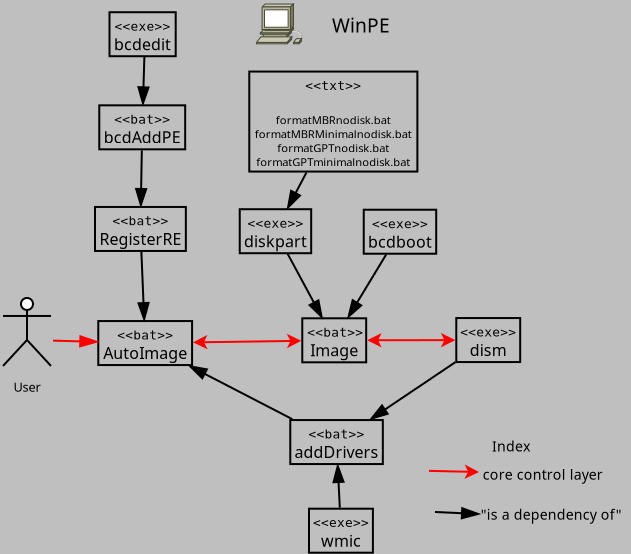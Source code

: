 <?xml version="1.0" encoding="UTF-8"?>
<dia:diagram xmlns:dia="http://www.lysator.liu.se/~alla/dia/">
  <dia:layer name="Background" visible="true" active="true">
    <dia:object type="UML - Class" version="0" id="O0">
      <dia:attribute name="obj_pos">
        <dia:point val="-3.695,11.477"/>
      </dia:attribute>
      <dia:attribute name="obj_bb">
        <dia:rectangle val="-3.745,11.428;-0.45,13.727"/>
      </dia:attribute>
      <dia:attribute name="elem_corner">
        <dia:point val="-3.695,11.477"/>
      </dia:attribute>
      <dia:attribute name="elem_width">
        <dia:real val="3.195"/>
      </dia:attribute>
      <dia:attribute name="elem_height">
        <dia:real val="2.2"/>
      </dia:attribute>
      <dia:attribute name="name">
        <dia:string>#Image#</dia:string>
      </dia:attribute>
      <dia:attribute name="stereotype">
        <dia:string>#bat#</dia:string>
      </dia:attribute>
      <dia:attribute name="comment">
        <dia:string>#comment#</dia:string>
      </dia:attribute>
      <dia:attribute name="abstract">
        <dia:boolean val="true"/>
      </dia:attribute>
      <dia:attribute name="suppress_attributes">
        <dia:boolean val="false"/>
      </dia:attribute>
      <dia:attribute name="suppress_operations">
        <dia:boolean val="false"/>
      </dia:attribute>
      <dia:attribute name="visible_attributes">
        <dia:boolean val="false"/>
      </dia:attribute>
      <dia:attribute name="visible_operations">
        <dia:boolean val="false"/>
      </dia:attribute>
      <dia:attribute name="visible_comments">
        <dia:boolean val="false"/>
      </dia:attribute>
      <dia:attribute name="wrap_operations">
        <dia:boolean val="false"/>
      </dia:attribute>
      <dia:attribute name="wrap_after_char">
        <dia:int val="40"/>
      </dia:attribute>
      <dia:attribute name="comment_line_length">
        <dia:int val="17"/>
      </dia:attribute>
      <dia:attribute name="comment_tagging">
        <dia:boolean val="false"/>
      </dia:attribute>
      <dia:attribute name="line_width">
        <dia:real val="0.1"/>
      </dia:attribute>
      <dia:attribute name="line_color">
        <dia:color val="#000000"/>
      </dia:attribute>
      <dia:attribute name="fill_color">
        <dia:color val="#bfbfbf"/>
      </dia:attribute>
      <dia:attribute name="text_color">
        <dia:color val="#000000"/>
      </dia:attribute>
      <dia:attribute name="normal_font">
        <dia:font family="monospace" style="0" name="Courier"/>
      </dia:attribute>
      <dia:attribute name="abstract_font">
        <dia:font family="monospace" style="0" name="Courier"/>
      </dia:attribute>
      <dia:attribute name="polymorphic_font">
        <dia:font family="monospace" style="0" name="Courier"/>
      </dia:attribute>
      <dia:attribute name="classname_font">
        <dia:font family="sans" style="80" name="Helvetica-Bold"/>
      </dia:attribute>
      <dia:attribute name="abstract_classname_font">
        <dia:font family="sans" style="0" name="Helvetica"/>
      </dia:attribute>
      <dia:attribute name="comment_font">
        <dia:font family="sans" style="0" name="Helvetica"/>
      </dia:attribute>
      <dia:attribute name="normal_font_height">
        <dia:real val="0.8"/>
      </dia:attribute>
      <dia:attribute name="polymorphic_font_height">
        <dia:real val="0.8"/>
      </dia:attribute>
      <dia:attribute name="abstract_font_height">
        <dia:real val="0.8"/>
      </dia:attribute>
      <dia:attribute name="classname_font_height">
        <dia:real val="1"/>
      </dia:attribute>
      <dia:attribute name="abstract_classname_font_height">
        <dia:real val="1"/>
      </dia:attribute>
      <dia:attribute name="comment_font_height">
        <dia:real val="0.7"/>
      </dia:attribute>
      <dia:attribute name="attributes"/>
      <dia:attribute name="operations"/>
      <dia:attribute name="template">
        <dia:boolean val="false"/>
      </dia:attribute>
      <dia:attribute name="templates"/>
    </dia:object>
    <dia:object type="UML - Class" version="0" id="O1">
      <dia:attribute name="obj_pos">
        <dia:point val="-13.895,11.615"/>
      </dia:attribute>
      <dia:attribute name="obj_bb">
        <dia:rectangle val="-13.945,11.565;-8.982,13.865"/>
      </dia:attribute>
      <dia:attribute name="elem_corner">
        <dia:point val="-13.895,11.615"/>
      </dia:attribute>
      <dia:attribute name="elem_width">
        <dia:real val="4.862"/>
      </dia:attribute>
      <dia:attribute name="elem_height">
        <dia:real val="2.2"/>
      </dia:attribute>
      <dia:attribute name="name">
        <dia:string>#AutoImage#</dia:string>
      </dia:attribute>
      <dia:attribute name="stereotype">
        <dia:string>#bat#</dia:string>
      </dia:attribute>
      <dia:attribute name="comment">
        <dia:string>#comment#</dia:string>
      </dia:attribute>
      <dia:attribute name="abstract">
        <dia:boolean val="true"/>
      </dia:attribute>
      <dia:attribute name="suppress_attributes">
        <dia:boolean val="false"/>
      </dia:attribute>
      <dia:attribute name="suppress_operations">
        <dia:boolean val="false"/>
      </dia:attribute>
      <dia:attribute name="visible_attributes">
        <dia:boolean val="false"/>
      </dia:attribute>
      <dia:attribute name="visible_operations">
        <dia:boolean val="false"/>
      </dia:attribute>
      <dia:attribute name="visible_comments">
        <dia:boolean val="false"/>
      </dia:attribute>
      <dia:attribute name="wrap_operations">
        <dia:boolean val="false"/>
      </dia:attribute>
      <dia:attribute name="wrap_after_char">
        <dia:int val="40"/>
      </dia:attribute>
      <dia:attribute name="comment_line_length">
        <dia:int val="17"/>
      </dia:attribute>
      <dia:attribute name="comment_tagging">
        <dia:boolean val="false"/>
      </dia:attribute>
      <dia:attribute name="line_width">
        <dia:real val="0.1"/>
      </dia:attribute>
      <dia:attribute name="line_color">
        <dia:color val="#000000"/>
      </dia:attribute>
      <dia:attribute name="fill_color">
        <dia:color val="#bfbfbf"/>
      </dia:attribute>
      <dia:attribute name="text_color">
        <dia:color val="#000000"/>
      </dia:attribute>
      <dia:attribute name="normal_font">
        <dia:font family="monospace" style="0" name="Courier"/>
      </dia:attribute>
      <dia:attribute name="abstract_font">
        <dia:font family="monospace" style="0" name="Courier"/>
      </dia:attribute>
      <dia:attribute name="polymorphic_font">
        <dia:font family="monospace" style="0" name="Courier"/>
      </dia:attribute>
      <dia:attribute name="classname_font">
        <dia:font family="sans" style="80" name="Helvetica-Bold"/>
      </dia:attribute>
      <dia:attribute name="abstract_classname_font">
        <dia:font family="sans" style="0" name="Helvetica"/>
      </dia:attribute>
      <dia:attribute name="comment_font">
        <dia:font family="sans" style="0" name="Helvetica"/>
      </dia:attribute>
      <dia:attribute name="normal_font_height">
        <dia:real val="0.8"/>
      </dia:attribute>
      <dia:attribute name="polymorphic_font_height">
        <dia:real val="0.8"/>
      </dia:attribute>
      <dia:attribute name="abstract_font_height">
        <dia:real val="0.8"/>
      </dia:attribute>
      <dia:attribute name="classname_font_height">
        <dia:real val="1"/>
      </dia:attribute>
      <dia:attribute name="abstract_classname_font_height">
        <dia:real val="1"/>
      </dia:attribute>
      <dia:attribute name="comment_font_height">
        <dia:real val="0.7"/>
      </dia:attribute>
      <dia:attribute name="attributes"/>
      <dia:attribute name="operations"/>
      <dia:attribute name="template">
        <dia:boolean val="false"/>
      </dia:attribute>
      <dia:attribute name="templates"/>
    </dia:object>
    <dia:object type="UML - Class" version="0" id="O2">
      <dia:attribute name="obj_pos">
        <dia:point val="-13.845,0.828"/>
      </dia:attribute>
      <dia:attribute name="obj_bb">
        <dia:rectangle val="-13.895,0.777;-9.29,3.078"/>
      </dia:attribute>
      <dia:attribute name="elem_corner">
        <dia:point val="-13.845,0.828"/>
      </dia:attribute>
      <dia:attribute name="elem_width">
        <dia:real val="4.505"/>
      </dia:attribute>
      <dia:attribute name="elem_height">
        <dia:real val="2.2"/>
      </dia:attribute>
      <dia:attribute name="name">
        <dia:string>#bcdAddPE#</dia:string>
      </dia:attribute>
      <dia:attribute name="stereotype">
        <dia:string>#bat#</dia:string>
      </dia:attribute>
      <dia:attribute name="comment">
        <dia:string>#comment#</dia:string>
      </dia:attribute>
      <dia:attribute name="abstract">
        <dia:boolean val="true"/>
      </dia:attribute>
      <dia:attribute name="suppress_attributes">
        <dia:boolean val="false"/>
      </dia:attribute>
      <dia:attribute name="suppress_operations">
        <dia:boolean val="false"/>
      </dia:attribute>
      <dia:attribute name="visible_attributes">
        <dia:boolean val="false"/>
      </dia:attribute>
      <dia:attribute name="visible_operations">
        <dia:boolean val="false"/>
      </dia:attribute>
      <dia:attribute name="visible_comments">
        <dia:boolean val="false"/>
      </dia:attribute>
      <dia:attribute name="wrap_operations">
        <dia:boolean val="false"/>
      </dia:attribute>
      <dia:attribute name="wrap_after_char">
        <dia:int val="40"/>
      </dia:attribute>
      <dia:attribute name="comment_line_length">
        <dia:int val="17"/>
      </dia:attribute>
      <dia:attribute name="comment_tagging">
        <dia:boolean val="false"/>
      </dia:attribute>
      <dia:attribute name="line_width">
        <dia:real val="0.1"/>
      </dia:attribute>
      <dia:attribute name="line_color">
        <dia:color val="#000000"/>
      </dia:attribute>
      <dia:attribute name="fill_color">
        <dia:color val="#bfbfbf"/>
      </dia:attribute>
      <dia:attribute name="text_color">
        <dia:color val="#000000"/>
      </dia:attribute>
      <dia:attribute name="normal_font">
        <dia:font family="monospace" style="0" name="Courier"/>
      </dia:attribute>
      <dia:attribute name="abstract_font">
        <dia:font family="monospace" style="0" name="Courier"/>
      </dia:attribute>
      <dia:attribute name="polymorphic_font">
        <dia:font family="monospace" style="0" name="Courier"/>
      </dia:attribute>
      <dia:attribute name="classname_font">
        <dia:font family="sans" style="80" name="Helvetica-Bold"/>
      </dia:attribute>
      <dia:attribute name="abstract_classname_font">
        <dia:font family="sans" style="0" name="Helvetica"/>
      </dia:attribute>
      <dia:attribute name="comment_font">
        <dia:font family="sans" style="0" name="Helvetica"/>
      </dia:attribute>
      <dia:attribute name="normal_font_height">
        <dia:real val="0.8"/>
      </dia:attribute>
      <dia:attribute name="polymorphic_font_height">
        <dia:real val="0.8"/>
      </dia:attribute>
      <dia:attribute name="abstract_font_height">
        <dia:real val="0.8"/>
      </dia:attribute>
      <dia:attribute name="classname_font_height">
        <dia:real val="1"/>
      </dia:attribute>
      <dia:attribute name="abstract_classname_font_height">
        <dia:real val="1"/>
      </dia:attribute>
      <dia:attribute name="comment_font_height">
        <dia:real val="0.7"/>
      </dia:attribute>
      <dia:attribute name="attributes"/>
      <dia:attribute name="operations"/>
      <dia:attribute name="template">
        <dia:boolean val="false"/>
      </dia:attribute>
      <dia:attribute name="templates"/>
    </dia:object>
    <dia:object type="UML - Class" version="0" id="O3">
      <dia:attribute name="obj_pos">
        <dia:point val="-6.345,-0.86"/>
      </dia:attribute>
      <dia:attribute name="obj_bb">
        <dia:rectangle val="-6.395,-0.91;2.45,4.19"/>
      </dia:attribute>
      <dia:attribute name="elem_corner">
        <dia:point val="-6.345,-0.86"/>
      </dia:attribute>
      <dia:attribute name="elem_width">
        <dia:real val="8.745"/>
      </dia:attribute>
      <dia:attribute name="elem_height">
        <dia:real val="5"/>
      </dia:attribute>
      <dia:attribute name="name">
        <dia:string>##</dia:string>
      </dia:attribute>
      <dia:attribute name="stereotype">
        <dia:string>#txt#</dia:string>
      </dia:attribute>
      <dia:attribute name="comment">
        <dia:string>#formatMBRnodisk.bat
formatMBRMinimalnodisk.bat
formatGPTnodisk.bat
formatGPTminimalnodisk.bat#</dia:string>
      </dia:attribute>
      <dia:attribute name="abstract">
        <dia:boolean val="true"/>
      </dia:attribute>
      <dia:attribute name="suppress_attributes">
        <dia:boolean val="false"/>
      </dia:attribute>
      <dia:attribute name="suppress_operations">
        <dia:boolean val="false"/>
      </dia:attribute>
      <dia:attribute name="visible_attributes">
        <dia:boolean val="false"/>
      </dia:attribute>
      <dia:attribute name="visible_operations">
        <dia:boolean val="false"/>
      </dia:attribute>
      <dia:attribute name="visible_comments">
        <dia:boolean val="true"/>
      </dia:attribute>
      <dia:attribute name="wrap_operations">
        <dia:boolean val="false"/>
      </dia:attribute>
      <dia:attribute name="wrap_after_char">
        <dia:int val="40"/>
      </dia:attribute>
      <dia:attribute name="comment_line_length">
        <dia:int val="30"/>
      </dia:attribute>
      <dia:attribute name="comment_tagging">
        <dia:boolean val="false"/>
      </dia:attribute>
      <dia:attribute name="line_width">
        <dia:real val="0.1"/>
      </dia:attribute>
      <dia:attribute name="line_color">
        <dia:color val="#000000"/>
      </dia:attribute>
      <dia:attribute name="fill_color">
        <dia:color val="#bfbfbf"/>
      </dia:attribute>
      <dia:attribute name="text_color">
        <dia:color val="#000000"/>
      </dia:attribute>
      <dia:attribute name="normal_font">
        <dia:font family="monospace" style="0" name="Courier"/>
      </dia:attribute>
      <dia:attribute name="abstract_font">
        <dia:font family="monospace" style="0" name="Courier"/>
      </dia:attribute>
      <dia:attribute name="polymorphic_font">
        <dia:font family="monospace" style="0" name="Courier"/>
      </dia:attribute>
      <dia:attribute name="classname_font">
        <dia:font family="sans" style="80" name="Helvetica-Bold"/>
      </dia:attribute>
      <dia:attribute name="abstract_classname_font">
        <dia:font family="sans" style="0" name="Helvetica"/>
      </dia:attribute>
      <dia:attribute name="comment_font">
        <dia:font family="sans" style="0" name="Helvetica"/>
      </dia:attribute>
      <dia:attribute name="normal_font_height">
        <dia:real val="0.8"/>
      </dia:attribute>
      <dia:attribute name="polymorphic_font_height">
        <dia:real val="0.8"/>
      </dia:attribute>
      <dia:attribute name="abstract_font_height">
        <dia:real val="0.8"/>
      </dia:attribute>
      <dia:attribute name="classname_font_height">
        <dia:real val="1"/>
      </dia:attribute>
      <dia:attribute name="abstract_classname_font_height">
        <dia:real val="1"/>
      </dia:attribute>
      <dia:attribute name="comment_font_height">
        <dia:real val="0.7"/>
      </dia:attribute>
      <dia:attribute name="attributes"/>
      <dia:attribute name="operations"/>
      <dia:attribute name="template">
        <dia:boolean val="false"/>
      </dia:attribute>
      <dia:attribute name="templates"/>
    </dia:object>
    <dia:object type="UML - Class" version="0" id="O4">
      <dia:attribute name="obj_pos">
        <dia:point val="-4.295,16.565"/>
      </dia:attribute>
      <dia:attribute name="obj_bb">
        <dia:rectangle val="-4.345,16.515;0.64,18.815"/>
      </dia:attribute>
      <dia:attribute name="elem_corner">
        <dia:point val="-4.295,16.565"/>
      </dia:attribute>
      <dia:attribute name="elem_width">
        <dia:real val="4.885"/>
      </dia:attribute>
      <dia:attribute name="elem_height">
        <dia:real val="2.2"/>
      </dia:attribute>
      <dia:attribute name="name">
        <dia:string>#addDrivers#</dia:string>
      </dia:attribute>
      <dia:attribute name="stereotype">
        <dia:string>#bat#</dia:string>
      </dia:attribute>
      <dia:attribute name="comment">
        <dia:string>#comment#</dia:string>
      </dia:attribute>
      <dia:attribute name="abstract">
        <dia:boolean val="true"/>
      </dia:attribute>
      <dia:attribute name="suppress_attributes">
        <dia:boolean val="false"/>
      </dia:attribute>
      <dia:attribute name="suppress_operations">
        <dia:boolean val="false"/>
      </dia:attribute>
      <dia:attribute name="visible_attributes">
        <dia:boolean val="false"/>
      </dia:attribute>
      <dia:attribute name="visible_operations">
        <dia:boolean val="false"/>
      </dia:attribute>
      <dia:attribute name="visible_comments">
        <dia:boolean val="false"/>
      </dia:attribute>
      <dia:attribute name="wrap_operations">
        <dia:boolean val="false"/>
      </dia:attribute>
      <dia:attribute name="wrap_after_char">
        <dia:int val="40"/>
      </dia:attribute>
      <dia:attribute name="comment_line_length">
        <dia:int val="17"/>
      </dia:attribute>
      <dia:attribute name="comment_tagging">
        <dia:boolean val="false"/>
      </dia:attribute>
      <dia:attribute name="line_width">
        <dia:real val="0.1"/>
      </dia:attribute>
      <dia:attribute name="line_color">
        <dia:color val="#000000"/>
      </dia:attribute>
      <dia:attribute name="fill_color">
        <dia:color val="#bfbfbf"/>
      </dia:attribute>
      <dia:attribute name="text_color">
        <dia:color val="#000000"/>
      </dia:attribute>
      <dia:attribute name="normal_font">
        <dia:font family="monospace" style="0" name="Courier"/>
      </dia:attribute>
      <dia:attribute name="abstract_font">
        <dia:font family="monospace" style="0" name="Courier"/>
      </dia:attribute>
      <dia:attribute name="polymorphic_font">
        <dia:font family="monospace" style="0" name="Courier"/>
      </dia:attribute>
      <dia:attribute name="classname_font">
        <dia:font family="sans" style="80" name="Helvetica-Bold"/>
      </dia:attribute>
      <dia:attribute name="abstract_classname_font">
        <dia:font family="sans" style="0" name="Helvetica"/>
      </dia:attribute>
      <dia:attribute name="comment_font">
        <dia:font family="sans" style="0" name="Helvetica"/>
      </dia:attribute>
      <dia:attribute name="normal_font_height">
        <dia:real val="0.8"/>
      </dia:attribute>
      <dia:attribute name="polymorphic_font_height">
        <dia:real val="0.8"/>
      </dia:attribute>
      <dia:attribute name="abstract_font_height">
        <dia:real val="0.8"/>
      </dia:attribute>
      <dia:attribute name="classname_font_height">
        <dia:real val="1"/>
      </dia:attribute>
      <dia:attribute name="abstract_classname_font_height">
        <dia:real val="1"/>
      </dia:attribute>
      <dia:attribute name="comment_font_height">
        <dia:real val="0.7"/>
      </dia:attribute>
      <dia:attribute name="attributes"/>
      <dia:attribute name="operations"/>
      <dia:attribute name="template">
        <dia:boolean val="false"/>
      </dia:attribute>
      <dia:attribute name="templates"/>
    </dia:object>
    <dia:object type="UML - Class" version="0" id="O5">
      <dia:attribute name="obj_pos">
        <dia:point val="4.005,11.465"/>
      </dia:attribute>
      <dia:attribute name="obj_bb">
        <dia:rectangle val="3.955,11.415;7.25,13.715"/>
      </dia:attribute>
      <dia:attribute name="elem_corner">
        <dia:point val="4.005,11.465"/>
      </dia:attribute>
      <dia:attribute name="elem_width">
        <dia:real val="3.195"/>
      </dia:attribute>
      <dia:attribute name="elem_height">
        <dia:real val="2.2"/>
      </dia:attribute>
      <dia:attribute name="name">
        <dia:string>#dism#</dia:string>
      </dia:attribute>
      <dia:attribute name="stereotype">
        <dia:string>#exe#</dia:string>
      </dia:attribute>
      <dia:attribute name="comment">
        <dia:string>##</dia:string>
      </dia:attribute>
      <dia:attribute name="abstract">
        <dia:boolean val="true"/>
      </dia:attribute>
      <dia:attribute name="suppress_attributes">
        <dia:boolean val="false"/>
      </dia:attribute>
      <dia:attribute name="suppress_operations">
        <dia:boolean val="false"/>
      </dia:attribute>
      <dia:attribute name="visible_attributes">
        <dia:boolean val="false"/>
      </dia:attribute>
      <dia:attribute name="visible_operations">
        <dia:boolean val="false"/>
      </dia:attribute>
      <dia:attribute name="visible_comments">
        <dia:boolean val="false"/>
      </dia:attribute>
      <dia:attribute name="wrap_operations">
        <dia:boolean val="false"/>
      </dia:attribute>
      <dia:attribute name="wrap_after_char">
        <dia:int val="40"/>
      </dia:attribute>
      <dia:attribute name="comment_line_length">
        <dia:int val="17"/>
      </dia:attribute>
      <dia:attribute name="comment_tagging">
        <dia:boolean val="false"/>
      </dia:attribute>
      <dia:attribute name="line_width">
        <dia:real val="0.1"/>
      </dia:attribute>
      <dia:attribute name="line_color">
        <dia:color val="#000000"/>
      </dia:attribute>
      <dia:attribute name="fill_color">
        <dia:color val="#bfbfbf"/>
      </dia:attribute>
      <dia:attribute name="text_color">
        <dia:color val="#000000"/>
      </dia:attribute>
      <dia:attribute name="normal_font">
        <dia:font family="monospace" style="0" name="Courier"/>
      </dia:attribute>
      <dia:attribute name="abstract_font">
        <dia:font family="monospace" style="0" name="Courier"/>
      </dia:attribute>
      <dia:attribute name="polymorphic_font">
        <dia:font family="monospace" style="0" name="Courier"/>
      </dia:attribute>
      <dia:attribute name="classname_font">
        <dia:font family="sans" style="80" name="Helvetica-Bold"/>
      </dia:attribute>
      <dia:attribute name="abstract_classname_font">
        <dia:font family="sans" style="0" name="Helvetica"/>
      </dia:attribute>
      <dia:attribute name="comment_font">
        <dia:font family="sans" style="0" name="Helvetica"/>
      </dia:attribute>
      <dia:attribute name="normal_font_height">
        <dia:real val="0.8"/>
      </dia:attribute>
      <dia:attribute name="polymorphic_font_height">
        <dia:real val="0.8"/>
      </dia:attribute>
      <dia:attribute name="abstract_font_height">
        <dia:real val="0.8"/>
      </dia:attribute>
      <dia:attribute name="classname_font_height">
        <dia:real val="1"/>
      </dia:attribute>
      <dia:attribute name="abstract_classname_font_height">
        <dia:real val="1"/>
      </dia:attribute>
      <dia:attribute name="comment_font_height">
        <dia:real val="0.7"/>
      </dia:attribute>
      <dia:attribute name="attributes"/>
      <dia:attribute name="operations"/>
      <dia:attribute name="template">
        <dia:boolean val="false"/>
      </dia:attribute>
      <dia:attribute name="templates"/>
    </dia:object>
    <dia:object type="UML - Message" version="0" id="O6">
      <dia:attribute name="obj_pos">
        <dia:point val="-4.077,16.519"/>
      </dia:attribute>
      <dia:attribute name="obj_bb">
        <dia:rectangle val="-9.467,13.482;-4.01,16.587"/>
      </dia:attribute>
      <dia:attribute name="meta">
        <dia:composite type="dict"/>
      </dia:attribute>
      <dia:attribute name="conn_endpoints">
        <dia:point val="-4.077,16.519"/>
        <dia:point val="-9.239,13.861"/>
      </dia:attribute>
      <dia:attribute name="text_colour">
        <dia:color val="#000000"/>
      </dia:attribute>
      <dia:attribute name="line_colour">
        <dia:color val="#000000"/>
      </dia:attribute>
      <dia:attribute name="text">
        <dia:string>##</dia:string>
      </dia:attribute>
      <dia:attribute name="type">
        <dia:enum val="0"/>
      </dia:attribute>
      <dia:attribute name="text_pos">
        <dia:point val="-6.658,15.69"/>
      </dia:attribute>
      <dia:connections>
        <dia:connection handle="0" to="O4" connection="8"/>
        <dia:connection handle="1" to="O1" connection="8"/>
      </dia:connections>
    </dia:object>
    <dia:object type="UML - Actor" version="0" id="O7">
      <dia:attribute name="obj_pos">
        <dia:point val="-17.459,12.56"/>
      </dia:attribute>
      <dia:attribute name="obj_bb">
        <dia:rectangle val="-18.759,9.81;-16.159,15.31"/>
      </dia:attribute>
      <dia:attribute name="meta">
        <dia:composite type="dict"/>
      </dia:attribute>
      <dia:attribute name="elem_corner">
        <dia:point val="-18.709,9.86"/>
      </dia:attribute>
      <dia:attribute name="elem_width">
        <dia:real val="2.5"/>
      </dia:attribute>
      <dia:attribute name="elem_height">
        <dia:real val="5.4"/>
      </dia:attribute>
      <dia:attribute name="line_width">
        <dia:real val="0.1"/>
      </dia:attribute>
      <dia:attribute name="line_colour">
        <dia:color val="#000000"/>
      </dia:attribute>
      <dia:attribute name="fill_colour">
        <dia:color val="#ffffff"/>
      </dia:attribute>
      <dia:attribute name="text">
        <dia:composite type="text">
          <dia:attribute name="string">
            <dia:string>#User#</dia:string>
          </dia:attribute>
          <dia:attribute name="font">
            <dia:font family="sans" style="0" name="Helvetica"/>
          </dia:attribute>
          <dia:attribute name="height">
            <dia:real val="0.8"/>
          </dia:attribute>
          <dia:attribute name="pos">
            <dia:point val="-17.459,15.055"/>
          </dia:attribute>
          <dia:attribute name="color">
            <dia:color val="#000000"/>
          </dia:attribute>
          <dia:attribute name="alignment">
            <dia:enum val="1"/>
          </dia:attribute>
        </dia:composite>
      </dia:attribute>
    </dia:object>
    <dia:object type="UML - Class" version="0" id="O8">
      <dia:attribute name="obj_pos">
        <dia:point val="-14.059,5.91"/>
      </dia:attribute>
      <dia:attribute name="obj_bb">
        <dia:rectangle val="-14.109,5.86;-9.119,8.16"/>
      </dia:attribute>
      <dia:attribute name="elem_corner">
        <dia:point val="-14.059,5.91"/>
      </dia:attribute>
      <dia:attribute name="elem_width">
        <dia:real val="4.89"/>
      </dia:attribute>
      <dia:attribute name="elem_height">
        <dia:real val="2.2"/>
      </dia:attribute>
      <dia:attribute name="name">
        <dia:string>#RegisterRE#</dia:string>
      </dia:attribute>
      <dia:attribute name="stereotype">
        <dia:string>#bat#</dia:string>
      </dia:attribute>
      <dia:attribute name="comment">
        <dia:string>#comment#</dia:string>
      </dia:attribute>
      <dia:attribute name="abstract">
        <dia:boolean val="true"/>
      </dia:attribute>
      <dia:attribute name="suppress_attributes">
        <dia:boolean val="false"/>
      </dia:attribute>
      <dia:attribute name="suppress_operations">
        <dia:boolean val="false"/>
      </dia:attribute>
      <dia:attribute name="visible_attributes">
        <dia:boolean val="false"/>
      </dia:attribute>
      <dia:attribute name="visible_operations">
        <dia:boolean val="false"/>
      </dia:attribute>
      <dia:attribute name="visible_comments">
        <dia:boolean val="false"/>
      </dia:attribute>
      <dia:attribute name="wrap_operations">
        <dia:boolean val="false"/>
      </dia:attribute>
      <dia:attribute name="wrap_after_char">
        <dia:int val="40"/>
      </dia:attribute>
      <dia:attribute name="comment_line_length">
        <dia:int val="17"/>
      </dia:attribute>
      <dia:attribute name="comment_tagging">
        <dia:boolean val="false"/>
      </dia:attribute>
      <dia:attribute name="line_width">
        <dia:real val="0.1"/>
      </dia:attribute>
      <dia:attribute name="line_color">
        <dia:color val="#000000"/>
      </dia:attribute>
      <dia:attribute name="fill_color">
        <dia:color val="#bfbfbf"/>
      </dia:attribute>
      <dia:attribute name="text_color">
        <dia:color val="#000000"/>
      </dia:attribute>
      <dia:attribute name="normal_font">
        <dia:font family="monospace" style="0" name="Courier"/>
      </dia:attribute>
      <dia:attribute name="abstract_font">
        <dia:font family="monospace" style="0" name="Courier"/>
      </dia:attribute>
      <dia:attribute name="polymorphic_font">
        <dia:font family="monospace" style="0" name="Courier"/>
      </dia:attribute>
      <dia:attribute name="classname_font">
        <dia:font family="sans" style="80" name="Helvetica-Bold"/>
      </dia:attribute>
      <dia:attribute name="abstract_classname_font">
        <dia:font family="sans" style="0" name="Helvetica"/>
      </dia:attribute>
      <dia:attribute name="comment_font">
        <dia:font family="sans" style="0" name="Helvetica"/>
      </dia:attribute>
      <dia:attribute name="normal_font_height">
        <dia:real val="0.8"/>
      </dia:attribute>
      <dia:attribute name="polymorphic_font_height">
        <dia:real val="0.8"/>
      </dia:attribute>
      <dia:attribute name="abstract_font_height">
        <dia:real val="0.8"/>
      </dia:attribute>
      <dia:attribute name="classname_font_height">
        <dia:real val="1"/>
      </dia:attribute>
      <dia:attribute name="abstract_classname_font_height">
        <dia:real val="1"/>
      </dia:attribute>
      <dia:attribute name="comment_font_height">
        <dia:real val="0.7"/>
      </dia:attribute>
      <dia:attribute name="attributes"/>
      <dia:attribute name="operations"/>
      <dia:attribute name="template">
        <dia:boolean val="false"/>
      </dia:attribute>
      <dia:attribute name="templates"/>
    </dia:object>
    <dia:object type="UML - Message" version="0" id="O9">
      <dia:attribute name="obj_pos">
        <dia:point val="-11.597,3.077"/>
      </dia:attribute>
      <dia:attribute name="obj_bb">
        <dia:rectangle val="-12.009,3.027;-11.069,5.912"/>
      </dia:attribute>
      <dia:attribute name="meta">
        <dia:composite type="dict"/>
      </dia:attribute>
      <dia:attribute name="conn_endpoints">
        <dia:point val="-11.597,3.077"/>
        <dia:point val="-11.609,5.86"/>
      </dia:attribute>
      <dia:attribute name="text_colour">
        <dia:color val="#000000"/>
      </dia:attribute>
      <dia:attribute name="line_colour">
        <dia:color val="#000000"/>
      </dia:attribute>
      <dia:attribute name="text">
        <dia:string>##</dia:string>
      </dia:attribute>
      <dia:attribute name="type">
        <dia:enum val="0"/>
      </dia:attribute>
      <dia:attribute name="text_pos">
        <dia:point val="-11.069,4.77"/>
      </dia:attribute>
      <dia:connections>
        <dia:connection handle="0" to="O2" connection="8"/>
        <dia:connection handle="1" to="O8" connection="8"/>
      </dia:connections>
    </dia:object>
    <dia:object type="UML - Message" version="0" id="O10">
      <dia:attribute name="obj_pos">
        <dia:point val="-11.584,8.159"/>
      </dia:attribute>
      <dia:attribute name="obj_bb">
        <dia:rectangle val="-11.895,8.108;-11.005,11.627"/>
      </dia:attribute>
      <dia:attribute name="meta">
        <dia:composite type="dict"/>
      </dia:attribute>
      <dia:attribute name="conn_endpoints">
        <dia:point val="-11.584,8.159"/>
        <dia:point val="-11.494,11.566"/>
      </dia:attribute>
      <dia:attribute name="text_colour">
        <dia:color val="#000000"/>
      </dia:attribute>
      <dia:attribute name="line_colour">
        <dia:color val="#000000"/>
      </dia:attribute>
      <dia:attribute name="text">
        <dia:string>##</dia:string>
      </dia:attribute>
      <dia:attribute name="type">
        <dia:enum val="0"/>
      </dia:attribute>
      <dia:attribute name="text_pos">
        <dia:point val="-11.005,10.163"/>
      </dia:attribute>
      <dia:connections>
        <dia:connection handle="0" to="O8" connection="8"/>
        <dia:connection handle="1" to="O1" connection="8"/>
      </dia:connections>
    </dia:object>
    <dia:object type="UML - Message" version="0" id="O11">
      <dia:attribute name="obj_pos">
        <dia:point val="-3.356,4.19"/>
      </dia:attribute>
      <dia:attribute name="obj_bb">
        <dia:rectangle val="-4.698,4.122;-3.288,6.207"/>
      </dia:attribute>
      <dia:attribute name="meta">
        <dia:composite type="dict"/>
      </dia:attribute>
      <dia:attribute name="conn_endpoints">
        <dia:point val="-3.356,4.19"/>
        <dia:point val="-4.323,5.973"/>
      </dia:attribute>
      <dia:attribute name="text_colour">
        <dia:color val="#000000"/>
      </dia:attribute>
      <dia:attribute name="line_colour">
        <dia:color val="#000000"/>
      </dia:attribute>
      <dia:attribute name="text">
        <dia:string>##</dia:string>
      </dia:attribute>
      <dia:attribute name="type">
        <dia:enum val="0"/>
      </dia:attribute>
      <dia:attribute name="text_pos">
        <dia:point val="-3.839,5.581"/>
      </dia:attribute>
      <dia:connections>
        <dia:connection handle="0" to="O3" connection="8"/>
        <dia:connection handle="1" to="O15" connection="8"/>
      </dia:connections>
    </dia:object>
    <dia:object type="UML - Message" version="0" id="O12">
      <dia:attribute name="obj_pos">
        <dia:point val="-16.159,12.594"/>
      </dia:attribute>
      <dia:attribute name="obj_bb">
        <dia:rectangle val="-16.21,12.25;-13.885,13.123"/>
      </dia:attribute>
      <dia:attribute name="meta">
        <dia:composite type="dict"/>
      </dia:attribute>
      <dia:attribute name="conn_endpoints">
        <dia:point val="-16.159,12.594"/>
        <dia:point val="-13.945,12.651"/>
      </dia:attribute>
      <dia:attribute name="text_colour">
        <dia:color val="#000000"/>
      </dia:attribute>
      <dia:attribute name="line_colour">
        <dia:color val="#ff0000"/>
      </dia:attribute>
      <dia:attribute name="text">
        <dia:string>##</dia:string>
      </dia:attribute>
      <dia:attribute name="type">
        <dia:enum val="0"/>
      </dia:attribute>
      <dia:attribute name="text_pos">
        <dia:point val="-14.518,12.923"/>
      </dia:attribute>
      <dia:connections>
        <dia:connection handle="0" to="O7" connection="8"/>
        <dia:connection handle="1" to="O1" connection="8"/>
      </dia:connections>
    </dia:object>
    <dia:object type="UML - Class" version="0" id="O13">
      <dia:attribute name="obj_pos">
        <dia:point val="-0.622,6.048"/>
      </dia:attribute>
      <dia:attribute name="obj_bb">
        <dia:rectangle val="-0.672,5.998;3.183,8.298"/>
      </dia:attribute>
      <dia:attribute name="elem_corner">
        <dia:point val="-0.622,6.048"/>
      </dia:attribute>
      <dia:attribute name="elem_width">
        <dia:real val="3.755"/>
      </dia:attribute>
      <dia:attribute name="elem_height">
        <dia:real val="2.2"/>
      </dia:attribute>
      <dia:attribute name="name">
        <dia:string>#bcdboot#</dia:string>
      </dia:attribute>
      <dia:attribute name="stereotype">
        <dia:string>#exe#</dia:string>
      </dia:attribute>
      <dia:attribute name="comment">
        <dia:string>##</dia:string>
      </dia:attribute>
      <dia:attribute name="abstract">
        <dia:boolean val="true"/>
      </dia:attribute>
      <dia:attribute name="suppress_attributes">
        <dia:boolean val="false"/>
      </dia:attribute>
      <dia:attribute name="suppress_operations">
        <dia:boolean val="false"/>
      </dia:attribute>
      <dia:attribute name="visible_attributes">
        <dia:boolean val="false"/>
      </dia:attribute>
      <dia:attribute name="visible_operations">
        <dia:boolean val="false"/>
      </dia:attribute>
      <dia:attribute name="visible_comments">
        <dia:boolean val="false"/>
      </dia:attribute>
      <dia:attribute name="wrap_operations">
        <dia:boolean val="false"/>
      </dia:attribute>
      <dia:attribute name="wrap_after_char">
        <dia:int val="40"/>
      </dia:attribute>
      <dia:attribute name="comment_line_length">
        <dia:int val="17"/>
      </dia:attribute>
      <dia:attribute name="comment_tagging">
        <dia:boolean val="false"/>
      </dia:attribute>
      <dia:attribute name="line_width">
        <dia:real val="0.1"/>
      </dia:attribute>
      <dia:attribute name="line_color">
        <dia:color val="#000000"/>
      </dia:attribute>
      <dia:attribute name="fill_color">
        <dia:color val="#bfbfbf"/>
      </dia:attribute>
      <dia:attribute name="text_color">
        <dia:color val="#000000"/>
      </dia:attribute>
      <dia:attribute name="normal_font">
        <dia:font family="monospace" style="0" name="Courier"/>
      </dia:attribute>
      <dia:attribute name="abstract_font">
        <dia:font family="monospace" style="0" name="Courier"/>
      </dia:attribute>
      <dia:attribute name="polymorphic_font">
        <dia:font family="monospace" style="0" name="Courier"/>
      </dia:attribute>
      <dia:attribute name="classname_font">
        <dia:font family="sans" style="80" name="Helvetica-Bold"/>
      </dia:attribute>
      <dia:attribute name="abstract_classname_font">
        <dia:font family="sans" style="0" name="Helvetica"/>
      </dia:attribute>
      <dia:attribute name="comment_font">
        <dia:font family="sans" style="0" name="Helvetica"/>
      </dia:attribute>
      <dia:attribute name="normal_font_height">
        <dia:real val="0.8"/>
      </dia:attribute>
      <dia:attribute name="polymorphic_font_height">
        <dia:real val="0.8"/>
      </dia:attribute>
      <dia:attribute name="abstract_font_height">
        <dia:real val="0.8"/>
      </dia:attribute>
      <dia:attribute name="classname_font_height">
        <dia:real val="1"/>
      </dia:attribute>
      <dia:attribute name="abstract_classname_font_height">
        <dia:real val="1"/>
      </dia:attribute>
      <dia:attribute name="comment_font_height">
        <dia:real val="0.7"/>
      </dia:attribute>
      <dia:attribute name="attributes"/>
      <dia:attribute name="operations"/>
      <dia:attribute name="template">
        <dia:boolean val="false"/>
      </dia:attribute>
      <dia:attribute name="templates"/>
    </dia:object>
    <dia:object type="UML - Message" version="0" id="O14">
      <dia:attribute name="obj_pos">
        <dia:point val="0.547,8.296"/>
      </dia:attribute>
      <dia:attribute name="obj_bb">
        <dia:rectangle val="-1.755,8.227;0.616,11.682"/>
      </dia:attribute>
      <dia:attribute name="meta">
        <dia:composite type="dict"/>
      </dia:attribute>
      <dia:attribute name="conn_endpoints">
        <dia:point val="0.547,8.296"/>
        <dia:point val="-1.388,11.43"/>
      </dia:attribute>
      <dia:attribute name="text_colour">
        <dia:color val="#000000"/>
      </dia:attribute>
      <dia:attribute name="line_colour">
        <dia:color val="#000000"/>
      </dia:attribute>
      <dia:attribute name="text">
        <dia:string>##</dia:string>
      </dia:attribute>
      <dia:attribute name="type">
        <dia:enum val="0"/>
      </dia:attribute>
      <dia:attribute name="text_pos">
        <dia:point val="-0.421,10.363"/>
      </dia:attribute>
      <dia:connections>
        <dia:connection handle="0" to="O13" connection="8"/>
        <dia:connection handle="1" to="O0" connection="8"/>
      </dia:connections>
    </dia:object>
    <dia:object type="UML - Class" version="0" id="O15">
      <dia:attribute name="obj_pos">
        <dia:point val="-6.822,6.023"/>
      </dia:attribute>
      <dia:attribute name="obj_bb">
        <dia:rectangle val="-6.872,5.973;-3.022,8.273"/>
      </dia:attribute>
      <dia:attribute name="elem_corner">
        <dia:point val="-6.822,6.023"/>
      </dia:attribute>
      <dia:attribute name="elem_width">
        <dia:real val="3.75"/>
      </dia:attribute>
      <dia:attribute name="elem_height">
        <dia:real val="2.2"/>
      </dia:attribute>
      <dia:attribute name="name">
        <dia:string>#diskpart#</dia:string>
      </dia:attribute>
      <dia:attribute name="stereotype">
        <dia:string>#exe#</dia:string>
      </dia:attribute>
      <dia:attribute name="comment">
        <dia:string>##</dia:string>
      </dia:attribute>
      <dia:attribute name="abstract">
        <dia:boolean val="true"/>
      </dia:attribute>
      <dia:attribute name="suppress_attributes">
        <dia:boolean val="false"/>
      </dia:attribute>
      <dia:attribute name="suppress_operations">
        <dia:boolean val="false"/>
      </dia:attribute>
      <dia:attribute name="visible_attributes">
        <dia:boolean val="false"/>
      </dia:attribute>
      <dia:attribute name="visible_operations">
        <dia:boolean val="false"/>
      </dia:attribute>
      <dia:attribute name="visible_comments">
        <dia:boolean val="false"/>
      </dia:attribute>
      <dia:attribute name="wrap_operations">
        <dia:boolean val="false"/>
      </dia:attribute>
      <dia:attribute name="wrap_after_char">
        <dia:int val="40"/>
      </dia:attribute>
      <dia:attribute name="comment_line_length">
        <dia:int val="17"/>
      </dia:attribute>
      <dia:attribute name="comment_tagging">
        <dia:boolean val="false"/>
      </dia:attribute>
      <dia:attribute name="line_width">
        <dia:real val="0.1"/>
      </dia:attribute>
      <dia:attribute name="line_color">
        <dia:color val="#000000"/>
      </dia:attribute>
      <dia:attribute name="fill_color">
        <dia:color val="#bfbfbf"/>
      </dia:attribute>
      <dia:attribute name="text_color">
        <dia:color val="#000000"/>
      </dia:attribute>
      <dia:attribute name="normal_font">
        <dia:font family="monospace" style="0" name="Courier"/>
      </dia:attribute>
      <dia:attribute name="abstract_font">
        <dia:font family="monospace" style="0" name="Courier"/>
      </dia:attribute>
      <dia:attribute name="polymorphic_font">
        <dia:font family="monospace" style="0" name="Courier"/>
      </dia:attribute>
      <dia:attribute name="classname_font">
        <dia:font family="sans" style="80" name="Helvetica-Bold"/>
      </dia:attribute>
      <dia:attribute name="abstract_classname_font">
        <dia:font family="sans" style="0" name="Helvetica"/>
      </dia:attribute>
      <dia:attribute name="comment_font">
        <dia:font family="sans" style="0" name="Helvetica"/>
      </dia:attribute>
      <dia:attribute name="normal_font_height">
        <dia:real val="0.8"/>
      </dia:attribute>
      <dia:attribute name="polymorphic_font_height">
        <dia:real val="0.8"/>
      </dia:attribute>
      <dia:attribute name="abstract_font_height">
        <dia:real val="0.8"/>
      </dia:attribute>
      <dia:attribute name="classname_font_height">
        <dia:real val="1"/>
      </dia:attribute>
      <dia:attribute name="abstract_classname_font_height">
        <dia:real val="1"/>
      </dia:attribute>
      <dia:attribute name="comment_font_height">
        <dia:real val="0.7"/>
      </dia:attribute>
      <dia:attribute name="attributes"/>
      <dia:attribute name="operations"/>
      <dia:attribute name="template">
        <dia:boolean val="false"/>
      </dia:attribute>
      <dia:attribute name="templates"/>
    </dia:object>
    <dia:object type="UML - Message" version="0" id="O16">
      <dia:attribute name="obj_pos">
        <dia:point val="-4.357,8.252"/>
      </dia:attribute>
      <dia:attribute name="obj_bb">
        <dia:rectangle val="-4.424,8.184;-2.31,11.678"/>
      </dia:attribute>
      <dia:attribute name="meta">
        <dia:composite type="dict"/>
      </dia:attribute>
      <dia:attribute name="conn_endpoints">
        <dia:point val="-4.357,8.252"/>
        <dia:point val="-2.687,11.448"/>
      </dia:attribute>
      <dia:attribute name="text_colour">
        <dia:color val="#000000"/>
      </dia:attribute>
      <dia:attribute name="line_colour">
        <dia:color val="#000000"/>
      </dia:attribute>
      <dia:attribute name="text">
        <dia:string>##</dia:string>
      </dia:attribute>
      <dia:attribute name="type">
        <dia:enum val="0"/>
      </dia:attribute>
      <dia:attribute name="text_pos">
        <dia:point val="-3.522,10.35"/>
      </dia:attribute>
      <dia:connections>
        <dia:connection handle="0" to="O15" connection="8"/>
        <dia:connection handle="1" to="O0" connection="8"/>
      </dia:connections>
    </dia:object>
    <dia:object type="UML - Class" version="0" id="O17">
      <dia:attribute name="obj_pos">
        <dia:point val="-13.334,-3.827"/>
      </dia:attribute>
      <dia:attribute name="obj_bb">
        <dia:rectangle val="-13.384,-3.877;-9.794,-1.577"/>
      </dia:attribute>
      <dia:attribute name="elem_corner">
        <dia:point val="-13.334,-3.827"/>
      </dia:attribute>
      <dia:attribute name="elem_width">
        <dia:real val="3.49"/>
      </dia:attribute>
      <dia:attribute name="elem_height">
        <dia:real val="2.2"/>
      </dia:attribute>
      <dia:attribute name="name">
        <dia:string>#bcdedit#</dia:string>
      </dia:attribute>
      <dia:attribute name="stereotype">
        <dia:string>#exe#</dia:string>
      </dia:attribute>
      <dia:attribute name="comment">
        <dia:string>##</dia:string>
      </dia:attribute>
      <dia:attribute name="abstract">
        <dia:boolean val="true"/>
      </dia:attribute>
      <dia:attribute name="suppress_attributes">
        <dia:boolean val="false"/>
      </dia:attribute>
      <dia:attribute name="suppress_operations">
        <dia:boolean val="false"/>
      </dia:attribute>
      <dia:attribute name="visible_attributes">
        <dia:boolean val="false"/>
      </dia:attribute>
      <dia:attribute name="visible_operations">
        <dia:boolean val="false"/>
      </dia:attribute>
      <dia:attribute name="visible_comments">
        <dia:boolean val="false"/>
      </dia:attribute>
      <dia:attribute name="wrap_operations">
        <dia:boolean val="false"/>
      </dia:attribute>
      <dia:attribute name="wrap_after_char">
        <dia:int val="40"/>
      </dia:attribute>
      <dia:attribute name="comment_line_length">
        <dia:int val="17"/>
      </dia:attribute>
      <dia:attribute name="comment_tagging">
        <dia:boolean val="false"/>
      </dia:attribute>
      <dia:attribute name="line_width">
        <dia:real val="0.1"/>
      </dia:attribute>
      <dia:attribute name="line_color">
        <dia:color val="#000000"/>
      </dia:attribute>
      <dia:attribute name="fill_color">
        <dia:color val="#bfbfbf"/>
      </dia:attribute>
      <dia:attribute name="text_color">
        <dia:color val="#000000"/>
      </dia:attribute>
      <dia:attribute name="normal_font">
        <dia:font family="monospace" style="0" name="Courier"/>
      </dia:attribute>
      <dia:attribute name="abstract_font">
        <dia:font family="monospace" style="0" name="Courier"/>
      </dia:attribute>
      <dia:attribute name="polymorphic_font">
        <dia:font family="monospace" style="0" name="Courier"/>
      </dia:attribute>
      <dia:attribute name="classname_font">
        <dia:font family="sans" style="80" name="Helvetica-Bold"/>
      </dia:attribute>
      <dia:attribute name="abstract_classname_font">
        <dia:font family="sans" style="0" name="Helvetica"/>
      </dia:attribute>
      <dia:attribute name="comment_font">
        <dia:font family="sans" style="0" name="Helvetica"/>
      </dia:attribute>
      <dia:attribute name="normal_font_height">
        <dia:real val="0.8"/>
      </dia:attribute>
      <dia:attribute name="polymorphic_font_height">
        <dia:real val="0.8"/>
      </dia:attribute>
      <dia:attribute name="abstract_font_height">
        <dia:real val="0.8"/>
      </dia:attribute>
      <dia:attribute name="classname_font_height">
        <dia:real val="1"/>
      </dia:attribute>
      <dia:attribute name="abstract_classname_font_height">
        <dia:real val="1"/>
      </dia:attribute>
      <dia:attribute name="comment_font_height">
        <dia:real val="0.7"/>
      </dia:attribute>
      <dia:attribute name="attributes"/>
      <dia:attribute name="operations"/>
      <dia:attribute name="template">
        <dia:boolean val="false"/>
      </dia:attribute>
      <dia:attribute name="templates"/>
    </dia:object>
    <dia:object type="UML - Message" version="0" id="O18">
      <dia:attribute name="obj_pos">
        <dia:point val="-11.589,-1.627"/>
      </dia:attribute>
      <dia:attribute name="obj_bb">
        <dia:rectangle val="-11.991,-1.677;-11.056,0.828"/>
      </dia:attribute>
      <dia:attribute name="meta">
        <dia:composite type="dict"/>
      </dia:attribute>
      <dia:attribute name="conn_endpoints">
        <dia:point val="-11.589,-1.627"/>
        <dia:point val="-11.591,0.778"/>
      </dia:attribute>
      <dia:attribute name="text_colour">
        <dia:color val="#000000"/>
      </dia:attribute>
      <dia:attribute name="line_colour">
        <dia:color val="#000000"/>
      </dia:attribute>
      <dia:attribute name="text">
        <dia:string>##</dia:string>
      </dia:attribute>
      <dia:attribute name="type">
        <dia:enum val="0"/>
      </dia:attribute>
      <dia:attribute name="text_pos">
        <dia:point val="-11.056,-0.124"/>
      </dia:attribute>
      <dia:connections>
        <dia:connection handle="0" to="O17" connection="6"/>
        <dia:connection handle="1" to="O2" connection="8"/>
      </dia:connections>
    </dia:object>
    <dia:object type="Standard - Line" version="0" id="O19">
      <dia:attribute name="obj_pos">
        <dia:point val="-8.982,12.679"/>
      </dia:attribute>
      <dia:attribute name="obj_bb">
        <dia:rectangle val="-9.033,12.251;-3.694,13.03"/>
      </dia:attribute>
      <dia:attribute name="conn_endpoints">
        <dia:point val="-8.982,12.679"/>
        <dia:point val="-3.744,12.602"/>
      </dia:attribute>
      <dia:attribute name="numcp">
        <dia:int val="1"/>
      </dia:attribute>
      <dia:attribute name="line_color">
        <dia:color val="#ff0000"/>
      </dia:attribute>
      <dia:attribute name="line_width">
        <dia:real val="0.1"/>
      </dia:attribute>
      <dia:attribute name="start_arrow">
        <dia:enum val="22"/>
      </dia:attribute>
      <dia:attribute name="start_arrow_length">
        <dia:real val="0.5"/>
      </dia:attribute>
      <dia:attribute name="start_arrow_width">
        <dia:real val="0.5"/>
      </dia:attribute>
      <dia:attribute name="end_arrow">
        <dia:enum val="22"/>
      </dia:attribute>
      <dia:attribute name="end_arrow_length">
        <dia:real val="0.5"/>
      </dia:attribute>
      <dia:attribute name="end_arrow_width">
        <dia:real val="0.5"/>
      </dia:attribute>
      <dia:connections>
        <dia:connection handle="0" to="O1" connection="8"/>
        <dia:connection handle="1" to="O0" connection="8"/>
      </dia:connections>
    </dia:object>
    <dia:object type="UML - Message" version="0" id="O20">
      <dia:attribute name="obj_pos">
        <dia:point val="3.955,13.692"/>
      </dia:attribute>
      <dia:attribute name="obj_bb">
        <dia:rectangle val="-0.442,13.623;4.024,16.875"/>
      </dia:attribute>
      <dia:attribute name="meta">
        <dia:composite type="dict"/>
      </dia:attribute>
      <dia:attribute name="conn_endpoints">
        <dia:point val="3.955,13.692"/>
        <dia:point val="-0.174,16.517"/>
      </dia:attribute>
      <dia:attribute name="text_colour">
        <dia:color val="#000000"/>
      </dia:attribute>
      <dia:attribute name="line_colour">
        <dia:color val="#000000"/>
      </dia:attribute>
      <dia:attribute name="text">
        <dia:string>##</dia:string>
      </dia:attribute>
      <dia:attribute name="type">
        <dia:enum val="0"/>
      </dia:attribute>
      <dia:attribute name="text_pos">
        <dia:point val="1.89,15.605"/>
      </dia:attribute>
      <dia:connections>
        <dia:connection handle="0" to="O5" connection="8"/>
        <dia:connection handle="1" to="O4" connection="8"/>
      </dia:connections>
    </dia:object>
    <dia:object type="UML - Class" version="0" id="O21">
      <dia:attribute name="obj_pos">
        <dia:point val="-3.359,20.997"/>
      </dia:attribute>
      <dia:attribute name="obj_bb">
        <dia:rectangle val="-3.409,20.948;-0.114,23.247"/>
      </dia:attribute>
      <dia:attribute name="elem_corner">
        <dia:point val="-3.359,20.997"/>
      </dia:attribute>
      <dia:attribute name="elem_width">
        <dia:real val="3.195"/>
      </dia:attribute>
      <dia:attribute name="elem_height">
        <dia:real val="2.2"/>
      </dia:attribute>
      <dia:attribute name="name">
        <dia:string>#wmic#</dia:string>
      </dia:attribute>
      <dia:attribute name="stereotype">
        <dia:string>#exe#</dia:string>
      </dia:attribute>
      <dia:attribute name="comment">
        <dia:string>##</dia:string>
      </dia:attribute>
      <dia:attribute name="abstract">
        <dia:boolean val="true"/>
      </dia:attribute>
      <dia:attribute name="suppress_attributes">
        <dia:boolean val="false"/>
      </dia:attribute>
      <dia:attribute name="suppress_operations">
        <dia:boolean val="false"/>
      </dia:attribute>
      <dia:attribute name="visible_attributes">
        <dia:boolean val="false"/>
      </dia:attribute>
      <dia:attribute name="visible_operations">
        <dia:boolean val="false"/>
      </dia:attribute>
      <dia:attribute name="visible_comments">
        <dia:boolean val="false"/>
      </dia:attribute>
      <dia:attribute name="wrap_operations">
        <dia:boolean val="false"/>
      </dia:attribute>
      <dia:attribute name="wrap_after_char">
        <dia:int val="40"/>
      </dia:attribute>
      <dia:attribute name="comment_line_length">
        <dia:int val="17"/>
      </dia:attribute>
      <dia:attribute name="comment_tagging">
        <dia:boolean val="false"/>
      </dia:attribute>
      <dia:attribute name="line_width">
        <dia:real val="0.1"/>
      </dia:attribute>
      <dia:attribute name="line_color">
        <dia:color val="#000000"/>
      </dia:attribute>
      <dia:attribute name="fill_color">
        <dia:color val="#bfbfbf"/>
      </dia:attribute>
      <dia:attribute name="text_color">
        <dia:color val="#000000"/>
      </dia:attribute>
      <dia:attribute name="normal_font">
        <dia:font family="monospace" style="0" name="Courier"/>
      </dia:attribute>
      <dia:attribute name="abstract_font">
        <dia:font family="monospace" style="0" name="Courier"/>
      </dia:attribute>
      <dia:attribute name="polymorphic_font">
        <dia:font family="monospace" style="0" name="Courier"/>
      </dia:attribute>
      <dia:attribute name="classname_font">
        <dia:font family="sans" style="80" name="Helvetica-Bold"/>
      </dia:attribute>
      <dia:attribute name="abstract_classname_font">
        <dia:font family="sans" style="0" name="Helvetica"/>
      </dia:attribute>
      <dia:attribute name="comment_font">
        <dia:font family="sans" style="0" name="Helvetica"/>
      </dia:attribute>
      <dia:attribute name="normal_font_height">
        <dia:real val="0.8"/>
      </dia:attribute>
      <dia:attribute name="polymorphic_font_height">
        <dia:real val="0.8"/>
      </dia:attribute>
      <dia:attribute name="abstract_font_height">
        <dia:real val="0.8"/>
      </dia:attribute>
      <dia:attribute name="classname_font_height">
        <dia:real val="1"/>
      </dia:attribute>
      <dia:attribute name="abstract_classname_font_height">
        <dia:real val="1"/>
      </dia:attribute>
      <dia:attribute name="comment_font_height">
        <dia:real val="0.7"/>
      </dia:attribute>
      <dia:attribute name="attributes"/>
      <dia:attribute name="operations"/>
      <dia:attribute name="template">
        <dia:boolean val="false"/>
      </dia:attribute>
      <dia:attribute name="templates"/>
    </dia:object>
    <dia:object type="UML - Message" version="0" id="O22">
      <dia:attribute name="obj_pos">
        <dia:point val="-1.785,20.948"/>
      </dia:attribute>
      <dia:attribute name="obj_bb">
        <dia:rectangle val="-2.23,18.757;-1.273,20.999"/>
      </dia:attribute>
      <dia:attribute name="meta">
        <dia:composite type="dict"/>
      </dia:attribute>
      <dia:attribute name="conn_endpoints">
        <dia:point val="-1.785,20.948"/>
        <dia:point val="-1.829,18.815"/>
      </dia:attribute>
      <dia:attribute name="text_colour">
        <dia:color val="#000000"/>
      </dia:attribute>
      <dia:attribute name="line_colour">
        <dia:color val="#000000"/>
      </dia:attribute>
      <dia:attribute name="text">
        <dia:string>##</dia:string>
      </dia:attribute>
      <dia:attribute name="type">
        <dia:enum val="0"/>
      </dia:attribute>
      <dia:attribute name="text_pos">
        <dia:point val="-1.273,20.182"/>
      </dia:attribute>
      <dia:connections>
        <dia:connection handle="0" to="O21" connection="8"/>
        <dia:connection handle="1" to="O4" connection="8"/>
      </dia:connections>
    </dia:object>
    <dia:object type="Standard - Line" version="0" id="O23">
      <dia:attribute name="obj_pos">
        <dia:point val="-0.45,12.575"/>
      </dia:attribute>
      <dia:attribute name="obj_bb">
        <dia:rectangle val="-0.5,12.207;4.005,12.935"/>
      </dia:attribute>
      <dia:attribute name="conn_endpoints">
        <dia:point val="-0.45,12.575"/>
        <dia:point val="3.955,12.568"/>
      </dia:attribute>
      <dia:attribute name="numcp">
        <dia:int val="1"/>
      </dia:attribute>
      <dia:attribute name="line_color">
        <dia:color val="#ff0000"/>
      </dia:attribute>
      <dia:attribute name="line_width">
        <dia:real val="0.1"/>
      </dia:attribute>
      <dia:attribute name="start_arrow">
        <dia:enum val="22"/>
      </dia:attribute>
      <dia:attribute name="start_arrow_length">
        <dia:real val="0.5"/>
      </dia:attribute>
      <dia:attribute name="start_arrow_width">
        <dia:real val="0.5"/>
      </dia:attribute>
      <dia:attribute name="end_arrow">
        <dia:enum val="22"/>
      </dia:attribute>
      <dia:attribute name="end_arrow_length">
        <dia:real val="0.5"/>
      </dia:attribute>
      <dia:attribute name="end_arrow_width">
        <dia:real val="0.5"/>
      </dia:attribute>
      <dia:connections>
        <dia:connection handle="0" to="O0" connection="8"/>
        <dia:connection handle="1" to="O5" connection="8"/>
      </dia:connections>
    </dia:object>
    <dia:object type="Cisco - SUN workstation" version="1" id="O24">
      <dia:attribute name="obj_pos">
        <dia:point val="-5.985,-4.237"/>
      </dia:attribute>
      <dia:attribute name="obj_bb">
        <dia:rectangle val="-5.986,-4.239;-3.725,-2.236"/>
      </dia:attribute>
      <dia:attribute name="meta">
        <dia:composite type="dict"/>
      </dia:attribute>
      <dia:attribute name="elem_corner">
        <dia:point val="-5.985,-4.237"/>
      </dia:attribute>
      <dia:attribute name="elem_width">
        <dia:real val="2.252"/>
      </dia:attribute>
      <dia:attribute name="elem_height">
        <dia:real val="2"/>
      </dia:attribute>
      <dia:attribute name="line_width">
        <dia:real val="0.1"/>
      </dia:attribute>
      <dia:attribute name="line_colour">
        <dia:color val="#000000"/>
      </dia:attribute>
      <dia:attribute name="fill_colour">
        <dia:color val="#ffffff"/>
      </dia:attribute>
      <dia:attribute name="show_background">
        <dia:boolean val="true"/>
      </dia:attribute>
      <dia:attribute name="line_style">
        <dia:enum val="0"/>
        <dia:real val="1"/>
      </dia:attribute>
      <dia:attribute name="flip_horizontal">
        <dia:boolean val="false"/>
      </dia:attribute>
      <dia:attribute name="flip_vertical">
        <dia:boolean val="false"/>
      </dia:attribute>
      <dia:attribute name="subscale">
        <dia:real val="1"/>
      </dia:attribute>
    </dia:object>
    <dia:object type="UML - Activity" version="0" id="O25">
      <dia:attribute name="obj_pos">
        <dia:point val="-2.759,-4.338"/>
      </dia:attribute>
      <dia:attribute name="obj_bb">
        <dia:rectangle val="-2.809,-4.388;1.304,-2.088"/>
      </dia:attribute>
      <dia:attribute name="meta">
        <dia:composite type="dict"/>
      </dia:attribute>
      <dia:attribute name="elem_corner">
        <dia:point val="-2.759,-4.338"/>
      </dia:attribute>
      <dia:attribute name="elem_width">
        <dia:real val="4.013"/>
      </dia:attribute>
      <dia:attribute name="elem_height">
        <dia:real val="2.199"/>
      </dia:attribute>
      <dia:attribute name="line_colour">
        <dia:color val="#bfbfbf"/>
      </dia:attribute>
      <dia:attribute name="fill_colour">
        <dia:color val="#bfbfbf"/>
      </dia:attribute>
      <dia:attribute name="text">
        <dia:composite type="text">
          <dia:attribute name="string">
            <dia:string>#WinPE#</dia:string>
          </dia:attribute>
          <dia:attribute name="font">
            <dia:font family="sans" style="0" name="Helvetica"/>
          </dia:attribute>
          <dia:attribute name="height">
            <dia:real val="1.199"/>
          </dia:attribute>
          <dia:attribute name="pos">
            <dia:point val="-0.753,-2.947"/>
          </dia:attribute>
          <dia:attribute name="color">
            <dia:color val="#000000"/>
          </dia:attribute>
          <dia:attribute name="alignment">
            <dia:enum val="1"/>
          </dia:attribute>
        </dia:composite>
      </dia:attribute>
    </dia:object>
    <dia:object type="UML - Activity" version="0" id="O26">
      <dia:attribute name="obj_pos">
        <dia:point val="4.741,16.887"/>
      </dia:attribute>
      <dia:attribute name="obj_bb">
        <dia:rectangle val="4.691,16.837;8.791,18.819"/>
      </dia:attribute>
      <dia:attribute name="meta">
        <dia:composite type="dict"/>
      </dia:attribute>
      <dia:attribute name="elem_corner">
        <dia:point val="4.741,16.887"/>
      </dia:attribute>
      <dia:attribute name="elem_width">
        <dia:real val="4"/>
      </dia:attribute>
      <dia:attribute name="elem_height">
        <dia:real val="1.882"/>
      </dia:attribute>
      <dia:attribute name="line_colour">
        <dia:color val="#bfbfbf"/>
      </dia:attribute>
      <dia:attribute name="fill_colour">
        <dia:color val="#bfbfbf"/>
      </dia:attribute>
      <dia:attribute name="text">
        <dia:composite type="text">
          <dia:attribute name="string">
            <dia:string>#Index#</dia:string>
          </dia:attribute>
          <dia:attribute name="font">
            <dia:font family="sans" style="0" name="Helvetica"/>
          </dia:attribute>
          <dia:attribute name="height">
            <dia:real val="0.882"/>
          </dia:attribute>
          <dia:attribute name="pos">
            <dia:point val="6.741,18.043"/>
          </dia:attribute>
          <dia:attribute name="color">
            <dia:color val="#000000"/>
          </dia:attribute>
          <dia:attribute name="alignment">
            <dia:enum val="1"/>
          </dia:attribute>
        </dia:composite>
      </dia:attribute>
    </dia:object>
    <dia:object type="UML - Activity" version="0" id="O27">
      <dia:attribute name="obj_pos">
        <dia:point val="4.841,20.288"/>
      </dia:attribute>
      <dia:attribute name="obj_bb">
        <dia:rectangle val="4.791,20.238;13.239,22.219"/>
      </dia:attribute>
      <dia:attribute name="meta">
        <dia:composite type="dict"/>
      </dia:attribute>
      <dia:attribute name="elem_corner">
        <dia:point val="4.841,20.288"/>
      </dia:attribute>
      <dia:attribute name="elem_width">
        <dia:real val="8.348"/>
      </dia:attribute>
      <dia:attribute name="elem_height">
        <dia:real val="1.882"/>
      </dia:attribute>
      <dia:attribute name="line_colour">
        <dia:color val="#bfbfbf"/>
      </dia:attribute>
      <dia:attribute name="fill_colour">
        <dia:color val="#bfbfbf"/>
      </dia:attribute>
      <dia:attribute name="text">
        <dia:composite type="text">
          <dia:attribute name="string">
            <dia:string>#"is a dependency of"#</dia:string>
          </dia:attribute>
          <dia:attribute name="font">
            <dia:font family="sans" style="0" name="Helvetica"/>
          </dia:attribute>
          <dia:attribute name="height">
            <dia:real val="0.882"/>
          </dia:attribute>
          <dia:attribute name="pos">
            <dia:point val="9.015,21.442"/>
          </dia:attribute>
          <dia:attribute name="color">
            <dia:color val="#000000"/>
          </dia:attribute>
          <dia:attribute name="alignment">
            <dia:enum val="1"/>
          </dia:attribute>
        </dia:composite>
      </dia:attribute>
    </dia:object>
    <dia:object type="UML - Message" version="0" id="O28">
      <dia:attribute name="obj_pos">
        <dia:point val="2.941,21.163"/>
      </dia:attribute>
      <dia:attribute name="obj_bb">
        <dia:rectangle val="2.889,20.861;5.209,21.913"/>
      </dia:attribute>
      <dia:attribute name="meta">
        <dia:composite type="dict"/>
      </dia:attribute>
      <dia:attribute name="conn_endpoints">
        <dia:point val="2.941,21.163"/>
        <dia:point val="5.141,21.262"/>
      </dia:attribute>
      <dia:attribute name="text_colour">
        <dia:color val="#000000"/>
      </dia:attribute>
      <dia:attribute name="line_colour">
        <dia:color val="#000000"/>
      </dia:attribute>
      <dia:attribute name="text">
        <dia:string>##</dia:string>
      </dia:attribute>
      <dia:attribute name="type">
        <dia:enum val="0"/>
      </dia:attribute>
      <dia:attribute name="text_pos">
        <dia:point val="4.041,21.712"/>
      </dia:attribute>
    </dia:object>
    <dia:object type="UML - Activity" version="0" id="O29">
      <dia:attribute name="obj_pos">
        <dia:point val="4.941,18.288"/>
      </dia:attribute>
      <dia:attribute name="obj_bb">
        <dia:rectangle val="4.891,18.238;12.219,20.219"/>
      </dia:attribute>
      <dia:attribute name="meta">
        <dia:composite type="dict"/>
      </dia:attribute>
      <dia:attribute name="elem_corner">
        <dia:point val="4.941,18.288"/>
      </dia:attribute>
      <dia:attribute name="elem_width">
        <dia:real val="7.228"/>
      </dia:attribute>
      <dia:attribute name="elem_height">
        <dia:real val="1.882"/>
      </dia:attribute>
      <dia:attribute name="line_colour">
        <dia:color val="#bfbfbf"/>
      </dia:attribute>
      <dia:attribute name="fill_colour">
        <dia:color val="#bfbfbf"/>
      </dia:attribute>
      <dia:attribute name="text">
        <dia:composite type="text">
          <dia:attribute name="string">
            <dia:string>#core control layer#</dia:string>
          </dia:attribute>
          <dia:attribute name="font">
            <dia:font family="sans" style="0" name="Helvetica"/>
          </dia:attribute>
          <dia:attribute name="height">
            <dia:real val="0.882"/>
          </dia:attribute>
          <dia:attribute name="pos">
            <dia:point val="8.555,19.442"/>
          </dia:attribute>
          <dia:attribute name="color">
            <dia:color val="#000000"/>
          </dia:attribute>
          <dia:attribute name="alignment">
            <dia:enum val="1"/>
          </dia:attribute>
        </dia:composite>
      </dia:attribute>
    </dia:object>
    <dia:object type="Standard - Line" version="0" id="O30">
      <dia:attribute name="obj_pos">
        <dia:point val="2.641,19.105"/>
      </dia:attribute>
      <dia:attribute name="obj_bb">
        <dia:rectangle val="2.59,18.787;5.253,19.51"/>
      </dia:attribute>
      <dia:attribute name="conn_endpoints">
        <dia:point val="2.641,19.105"/>
        <dia:point val="5.141,19.163"/>
      </dia:attribute>
      <dia:attribute name="numcp">
        <dia:int val="1"/>
      </dia:attribute>
      <dia:attribute name="line_color">
        <dia:color val="#ff0000"/>
      </dia:attribute>
      <dia:attribute name="line_width">
        <dia:real val="0.1"/>
      </dia:attribute>
      <dia:attribute name="end_arrow">
        <dia:enum val="22"/>
      </dia:attribute>
      <dia:attribute name="end_arrow_length">
        <dia:real val="0.5"/>
      </dia:attribute>
      <dia:attribute name="end_arrow_width">
        <dia:real val="0.5"/>
      </dia:attribute>
    </dia:object>
  </dia:layer>
</dia:diagram>
